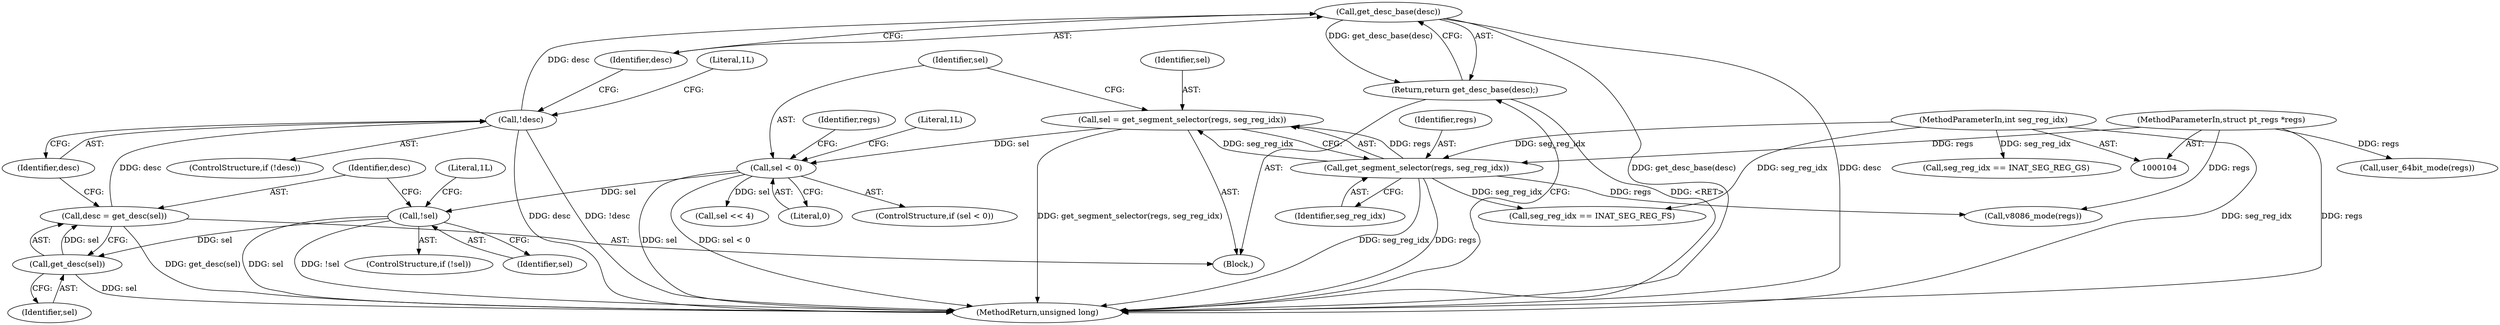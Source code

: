 digraph "1_linux_de9f869616dd95e95c00bdd6b0fcd3421e8a4323_2@pointer" {
"1000174" [label="(Call,get_desc_base(desc))"];
"1000168" [label="(Call,!desc)"];
"1000163" [label="(Call,desc = get_desc(sel))"];
"1000165" [label="(Call,get_desc(sel))"];
"1000158" [label="(Call,!sel)"];
"1000116" [label="(Call,sel < 0)"];
"1000110" [label="(Call,sel = get_segment_selector(regs, seg_reg_idx))"];
"1000112" [label="(Call,get_segment_selector(regs, seg_reg_idx))"];
"1000105" [label="(MethodParameterIn,struct pt_regs *regs)"];
"1000106" [label="(MethodParameterIn,int seg_reg_idx)"];
"1000173" [label="(Return,return get_desc_base(desc);)"];
"1000166" [label="(Identifier,sel)"];
"1000175" [label="(Identifier,desc)"];
"1000128" [label="(Call,sel << 4)"];
"1000137" [label="(Call,seg_reg_idx == INAT_SEG_REG_FS)"];
"1000167" [label="(ControlStructure,if (!desc))"];
"1000157" [label="(ControlStructure,if (!sel))"];
"1000117" [label="(Identifier,sel)"];
"1000111" [label="(Identifier,sel)"];
"1000165" [label="(Call,get_desc(sel))"];
"1000110" [label="(Call,sel = get_segment_selector(regs, seg_reg_idx))"];
"1000113" [label="(Identifier,regs)"];
"1000164" [label="(Identifier,desc)"];
"1000118" [label="(Literal,0)"];
"1000169" [label="(Identifier,desc)"];
"1000124" [label="(Identifier,regs)"];
"1000107" [label="(Block,)"];
"1000159" [label="(Identifier,sel)"];
"1000162" [label="(Literal,1L)"];
"1000112" [label="(Call,get_segment_selector(regs, seg_reg_idx))"];
"1000168" [label="(Call,!desc)"];
"1000163" [label="(Call,desc = get_desc(sel))"];
"1000106" [label="(MethodParameterIn,int seg_reg_idx)"];
"1000116" [label="(Call,sel < 0)"];
"1000115" [label="(ControlStructure,if (sel < 0))"];
"1000176" [label="(MethodReturn,unsigned long)"];
"1000174" [label="(Call,get_desc_base(desc))"];
"1000114" [label="(Identifier,seg_reg_idx)"];
"1000132" [label="(Call,user_64bit_mode(regs))"];
"1000173" [label="(Return,return get_desc_base(desc);)"];
"1000145" [label="(Call,seg_reg_idx == INAT_SEG_REG_GS)"];
"1000105" [label="(MethodParameterIn,struct pt_regs *regs)"];
"1000172" [label="(Literal,1L)"];
"1000158" [label="(Call,!sel)"];
"1000121" [label="(Literal,1L)"];
"1000123" [label="(Call,v8086_mode(regs))"];
"1000174" -> "1000173"  [label="AST: "];
"1000174" -> "1000175"  [label="CFG: "];
"1000175" -> "1000174"  [label="AST: "];
"1000173" -> "1000174"  [label="CFG: "];
"1000174" -> "1000176"  [label="DDG: get_desc_base(desc)"];
"1000174" -> "1000176"  [label="DDG: desc"];
"1000174" -> "1000173"  [label="DDG: get_desc_base(desc)"];
"1000168" -> "1000174"  [label="DDG: desc"];
"1000168" -> "1000167"  [label="AST: "];
"1000168" -> "1000169"  [label="CFG: "];
"1000169" -> "1000168"  [label="AST: "];
"1000172" -> "1000168"  [label="CFG: "];
"1000175" -> "1000168"  [label="CFG: "];
"1000168" -> "1000176"  [label="DDG: desc"];
"1000168" -> "1000176"  [label="DDG: !desc"];
"1000163" -> "1000168"  [label="DDG: desc"];
"1000163" -> "1000107"  [label="AST: "];
"1000163" -> "1000165"  [label="CFG: "];
"1000164" -> "1000163"  [label="AST: "];
"1000165" -> "1000163"  [label="AST: "];
"1000169" -> "1000163"  [label="CFG: "];
"1000163" -> "1000176"  [label="DDG: get_desc(sel)"];
"1000165" -> "1000163"  [label="DDG: sel"];
"1000165" -> "1000166"  [label="CFG: "];
"1000166" -> "1000165"  [label="AST: "];
"1000165" -> "1000176"  [label="DDG: sel"];
"1000158" -> "1000165"  [label="DDG: sel"];
"1000158" -> "1000157"  [label="AST: "];
"1000158" -> "1000159"  [label="CFG: "];
"1000159" -> "1000158"  [label="AST: "];
"1000162" -> "1000158"  [label="CFG: "];
"1000164" -> "1000158"  [label="CFG: "];
"1000158" -> "1000176"  [label="DDG: sel"];
"1000158" -> "1000176"  [label="DDG: !sel"];
"1000116" -> "1000158"  [label="DDG: sel"];
"1000116" -> "1000115"  [label="AST: "];
"1000116" -> "1000118"  [label="CFG: "];
"1000117" -> "1000116"  [label="AST: "];
"1000118" -> "1000116"  [label="AST: "];
"1000121" -> "1000116"  [label="CFG: "];
"1000124" -> "1000116"  [label="CFG: "];
"1000116" -> "1000176"  [label="DDG: sel"];
"1000116" -> "1000176"  [label="DDG: sel < 0"];
"1000110" -> "1000116"  [label="DDG: sel"];
"1000116" -> "1000128"  [label="DDG: sel"];
"1000110" -> "1000107"  [label="AST: "];
"1000110" -> "1000112"  [label="CFG: "];
"1000111" -> "1000110"  [label="AST: "];
"1000112" -> "1000110"  [label="AST: "];
"1000117" -> "1000110"  [label="CFG: "];
"1000110" -> "1000176"  [label="DDG: get_segment_selector(regs, seg_reg_idx)"];
"1000112" -> "1000110"  [label="DDG: regs"];
"1000112" -> "1000110"  [label="DDG: seg_reg_idx"];
"1000112" -> "1000114"  [label="CFG: "];
"1000113" -> "1000112"  [label="AST: "];
"1000114" -> "1000112"  [label="AST: "];
"1000112" -> "1000176"  [label="DDG: seg_reg_idx"];
"1000112" -> "1000176"  [label="DDG: regs"];
"1000105" -> "1000112"  [label="DDG: regs"];
"1000106" -> "1000112"  [label="DDG: seg_reg_idx"];
"1000112" -> "1000123"  [label="DDG: regs"];
"1000112" -> "1000137"  [label="DDG: seg_reg_idx"];
"1000105" -> "1000104"  [label="AST: "];
"1000105" -> "1000176"  [label="DDG: regs"];
"1000105" -> "1000123"  [label="DDG: regs"];
"1000105" -> "1000132"  [label="DDG: regs"];
"1000106" -> "1000104"  [label="AST: "];
"1000106" -> "1000176"  [label="DDG: seg_reg_idx"];
"1000106" -> "1000137"  [label="DDG: seg_reg_idx"];
"1000106" -> "1000145"  [label="DDG: seg_reg_idx"];
"1000173" -> "1000107"  [label="AST: "];
"1000176" -> "1000173"  [label="CFG: "];
"1000173" -> "1000176"  [label="DDG: <RET>"];
}
